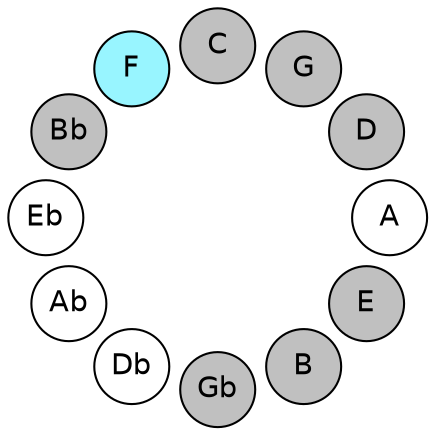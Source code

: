 
graph {

layout = circo;
mindist = .1

node [shape = circle, fontname = Helvetica, margin = 0, style = filled]
edge [style=invis]

subgraph 1 {
	E -- B -- Gb -- Db -- Ab -- Eb -- Bb -- F -- C -- G -- D -- A -- E
}

E [fillcolor = gray];
B [fillcolor = gray];
Gb [fillcolor = gray];
Db [fillcolor = white];
Ab [fillcolor = white];
Eb [fillcolor = white];
Bb [fillcolor = gray];
F [fillcolor = cadetblue1];
C [fillcolor = gray];
G [fillcolor = gray];
D [fillcolor = gray];
A [fillcolor = white];
}
